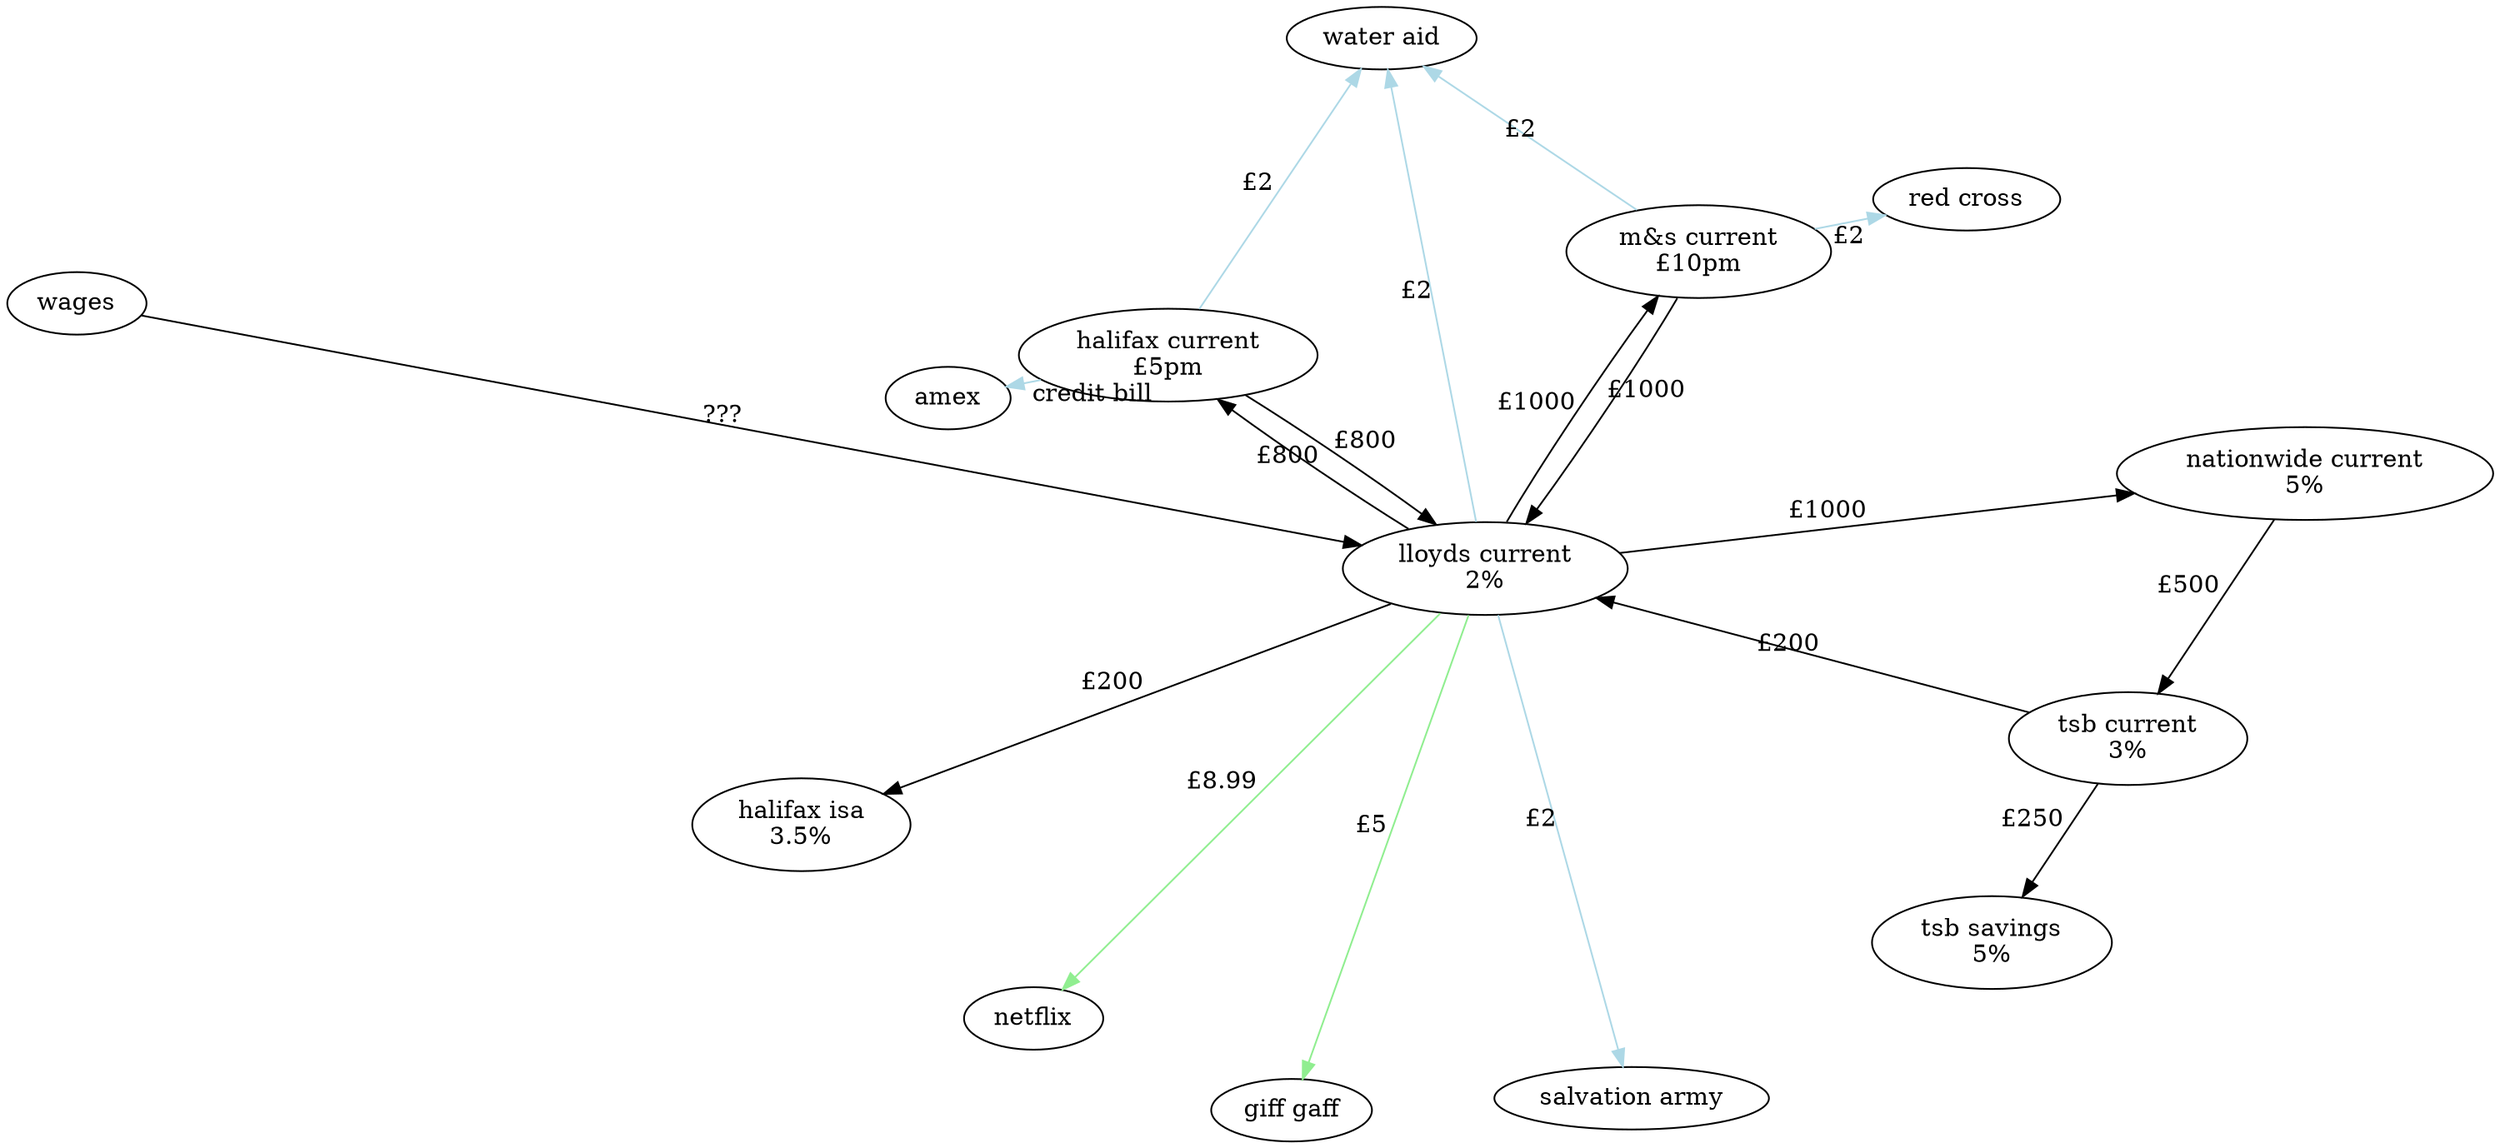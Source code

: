 digraph "bank-flow" {
  layout = circo

  wages [width="1"];
  lloydsCurrent [label="lloyds current\n2%"];
  tsbCurrent [label="tsb current\n3%"];
  tsbSavings [label="tsb savings\n5%"];
  halifaxCurrent [label="halifax current\n£5pm"];
  halifaxIsa [label="halifax isa\n3.5%"];
  netflix;
  giffGaff [label="giff gaff"];
  mAndS [label="m&s current\n£10pm"];
  salvationArmy [label="salvation army"];
  waterAid [label="water aid"];
  amex;
  redCross [label="red cross"];
  nationwideCurrent [label="nationwide current\n5%"];

  mAndS -> waterAid [color="lightblue", label="£2"];
  mAndS -> redCross [color="lightblue", label="£2"];
  wages -> lloydsCurrent [label="???"];
  lloydsCurrent -> netflix [color="lightgreen", label="£8.99"];
  lloydsCurrent -> giffGaff [color="lightgreen", label="£5"];
  lloydsCurrent -> salvationArmy [color="lightblue", label="£2"];
  lloydsCurrent -> waterAid [color="lightblue", label="£2"];
  lloydsCurrent -> halifaxCurrent [label="£800"];
  lloydsCurrent -> nationwideCurrent [label="£1000"];
  lloydsCurrent -> mAndS [label="£1000"];
  mAndS -> lloydsCurrent [label="£1000"];
  nationwideCurrent -> tsbCurrent [label="£500"];
  halifaxCurrent -> lloydsCurrent [label="£800"];
  lloydsCurrent -> halifaxIsa [label="£200"];
  tsbCurrent -> tsbSavings [label="£250"];
  tsbCurrent -> lloydsCurrent [label="£200"];
  halifaxCurrent -> waterAid [color="lightblue", label="£2"];
  halifaxCurrent -> amex [color="lightblue", label="credit bill"];
}

